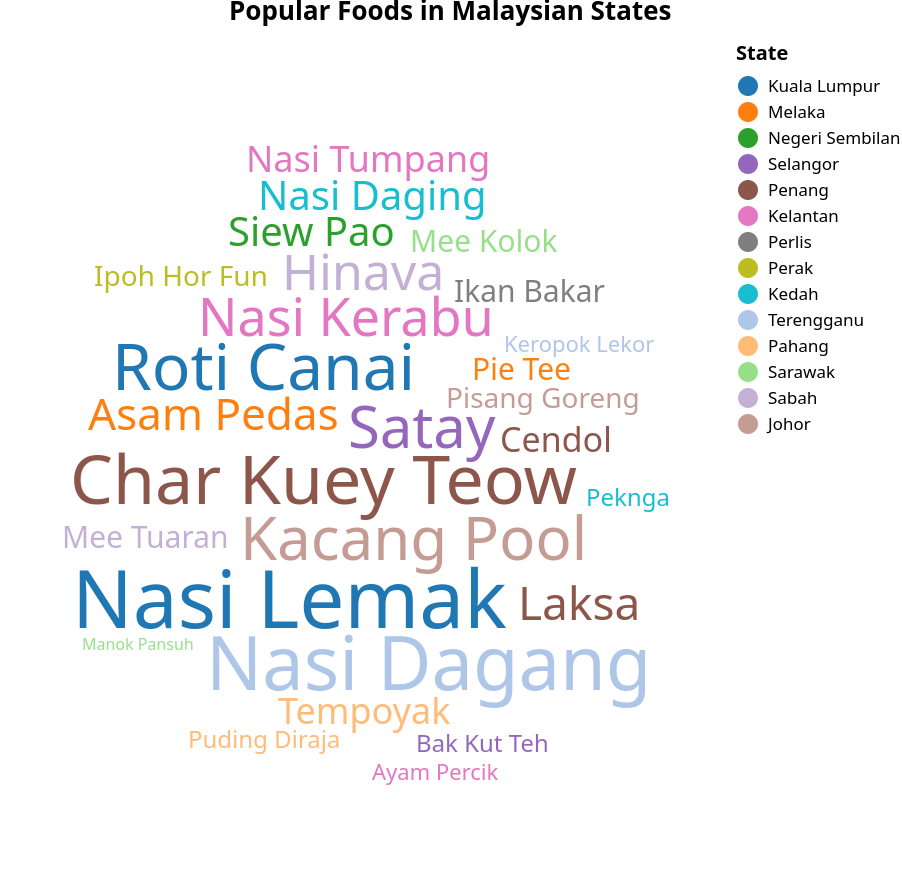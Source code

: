 {
  "$schema": "https://vega.github.io/schema/vega/v5.json",
  "title": {
    "text": "Popular Foods in Malaysian States",
    "anchor": "middle",
    "dy": -5
  },
  "width": 350,
  "height": 420,
  "padding": 0,
  "signals": [
    {
      "name": "selectedState",
      "value": "All States",
      "bind": {
        "input": "select",
        "name": "Choose a state: ",
        "options": [
          "All States",
          "Kuala Lumpur",
          "Penang",
          "Kelantan",
          "Perlis",
          "Perak",
          "Kedah",
          "Terengganu",
          "Pahang",
          "Sarawak",
          "Sabah",
          "Johor",
          "Melaka",
          "Negeri Sembilan",
          "Selangor"
        ]
      }
    }
  ],

  "data": [
    {
      "name": "raw",
      "values": [
        {"food": "Nasi Lemak", "state": "Kuala Lumpur", "popularity": 95},
        {"food": "Roti Canai", "state": "Kuala Lumpur", "popularity": 88},
        {"food": "Asam Pedas", "state": "Melaka", "popularity": 79},
        {"food": "Siew Pao", "state": "Negeri Sembilan", "popularity": 77},
        {"food": "Satay", "state": "Selangor", "popularity": 85},
        {"food": "Laksa", "state": "Penang", "popularity": 80},
        {"food": "Cendol", "state": "Penang", "popularity": 75},
        {"food": "Char Kuey Teow", "state": "Penang", "popularity": 90},
        {"food": "Nasi Kerabu", "state": "Kelantan", "popularity": 83},
        {"food": "Nasi Tumpang", "state": "Kelantan", "popularity": 76},
        {"food": "Ayam Percik", "state": "Kelantan", "popularity": 70},
        {"food": "Ikan Bakar", "state": "Perlis", "popularity": 73},
        {"food": "Ipoh Hor Fun", "state": "Perak", "popularity": 72},
        {"food": "Nasi Daging", "state": "Kedah", "popularity": 77},
        {"food": "Peknga", "state": "Kedah", "popularity": 71},
        {"food": "Nasi Dagang", "state": "Terengganu", "popularity": 93},
        {"food": "Keropok Lekor", "state": "Terengganu", "popularity": 70},
        {"food": "Tempoyak", "state": "Pahang", "popularity": 76},
        {"food": "Puding Diraja", "state": "Pahang", "popularity": 71},
        {"food": "Mee Kolok", "state": "Sarawak", "popularity": 73},
        {"food": "Manok Pansuh", "state": "Sarawak", "popularity": 67},
        {"food": "Hinava", "state": "Sabah", "popularity": 82},
        {"food": "Mee Tuaran", "state": "Sabah", "popularity": 73},
        {"food": "Kacang Pool", "state": "Johor", "popularity": 86},
        {"food": "Pisang Goreng", "state": "Johor", "popularity": 72},
        {"food": "Pie Tee", "state": "Melaka", "popularity": 73},
        {"food": "Bak Kut Teh", "state": "Selangor", "popularity": 71}
      ]
    },

    {
      "name": "allStatesLayout",
      "source": "raw",
      "transform": [
        {
          "type": "wordcloud",
          "size": [380, 430],
          "text": {"field": "food"},
          "font": "sans-serif",
          "fontSize": {"field": "popularity"},
          "fontSizeRange": [8, 40],
          "rotate": 0,
          "padding": 1
        }
      ]
    }
  ],

  "scales": [
    {
      "name": "stateColor",
      "type": "ordinal",
      "domain": {"data": "raw", "field": "state"},
      "range": ["#1f77b4", "#ff7f0e", "#2ca02c", "#9467bd", "#8c564b", "#e377c2", 
                "#7f7f7f", "#bcbd22", "#17becf", "#aec7e8", "#ffbb78", "#98df8a", 
                "#c5b0d5", "#c49c94"]
    }
  ],

  "legends": [
    {
      "fill": "stateColor",
      "title": "State",
      "orient": "right",
      "labelFontSize": 8.5,
      "titleFontSize": 10
    }
  ],

  "marks": [
    {
      "type": "text",
      "from": {"data": "allStatesLayout"},
      "encode": {
        "enter": {
          "text": {"field": "food"},
          "align": {"value": "center"},
          "baseline": {"value": "alphabetic"},
          "font": {"value": "sans-serif"},
          "fontSize": {"field": "fontSize"},
          "x": {"field": "x"},
          "y": {"field": "y"},
          "angle": {"field": "angle"},
          "fill": {"scale": "stateColor", "field": "state"}
        },
        "update": {
          "opacity": [
            {
              "test": "selectedState == 'All States' || datum.state == selectedState",
              "value": 1
            },
            {"value": 0.1}
          ]
        },
        "hover": {"opacity": {"value": 0.8}}
      }
    }
  ]
}